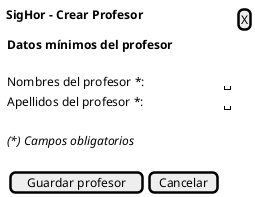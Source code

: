 @startsalt crearProfesor-wireframes
{
  <b>SigHor - Crear Profesor</b> | { [X] }
  {
    <b>Datos mínimos del profesor</b>
    .
    Nombres del profesor *: | ""
    Apellidos del profesor *: | ""
    .
    <i>(*) Campos obligatorios</i>
    .
    { [Guardar profesor] | [Cancelar] }
  }
}
@endsalt
